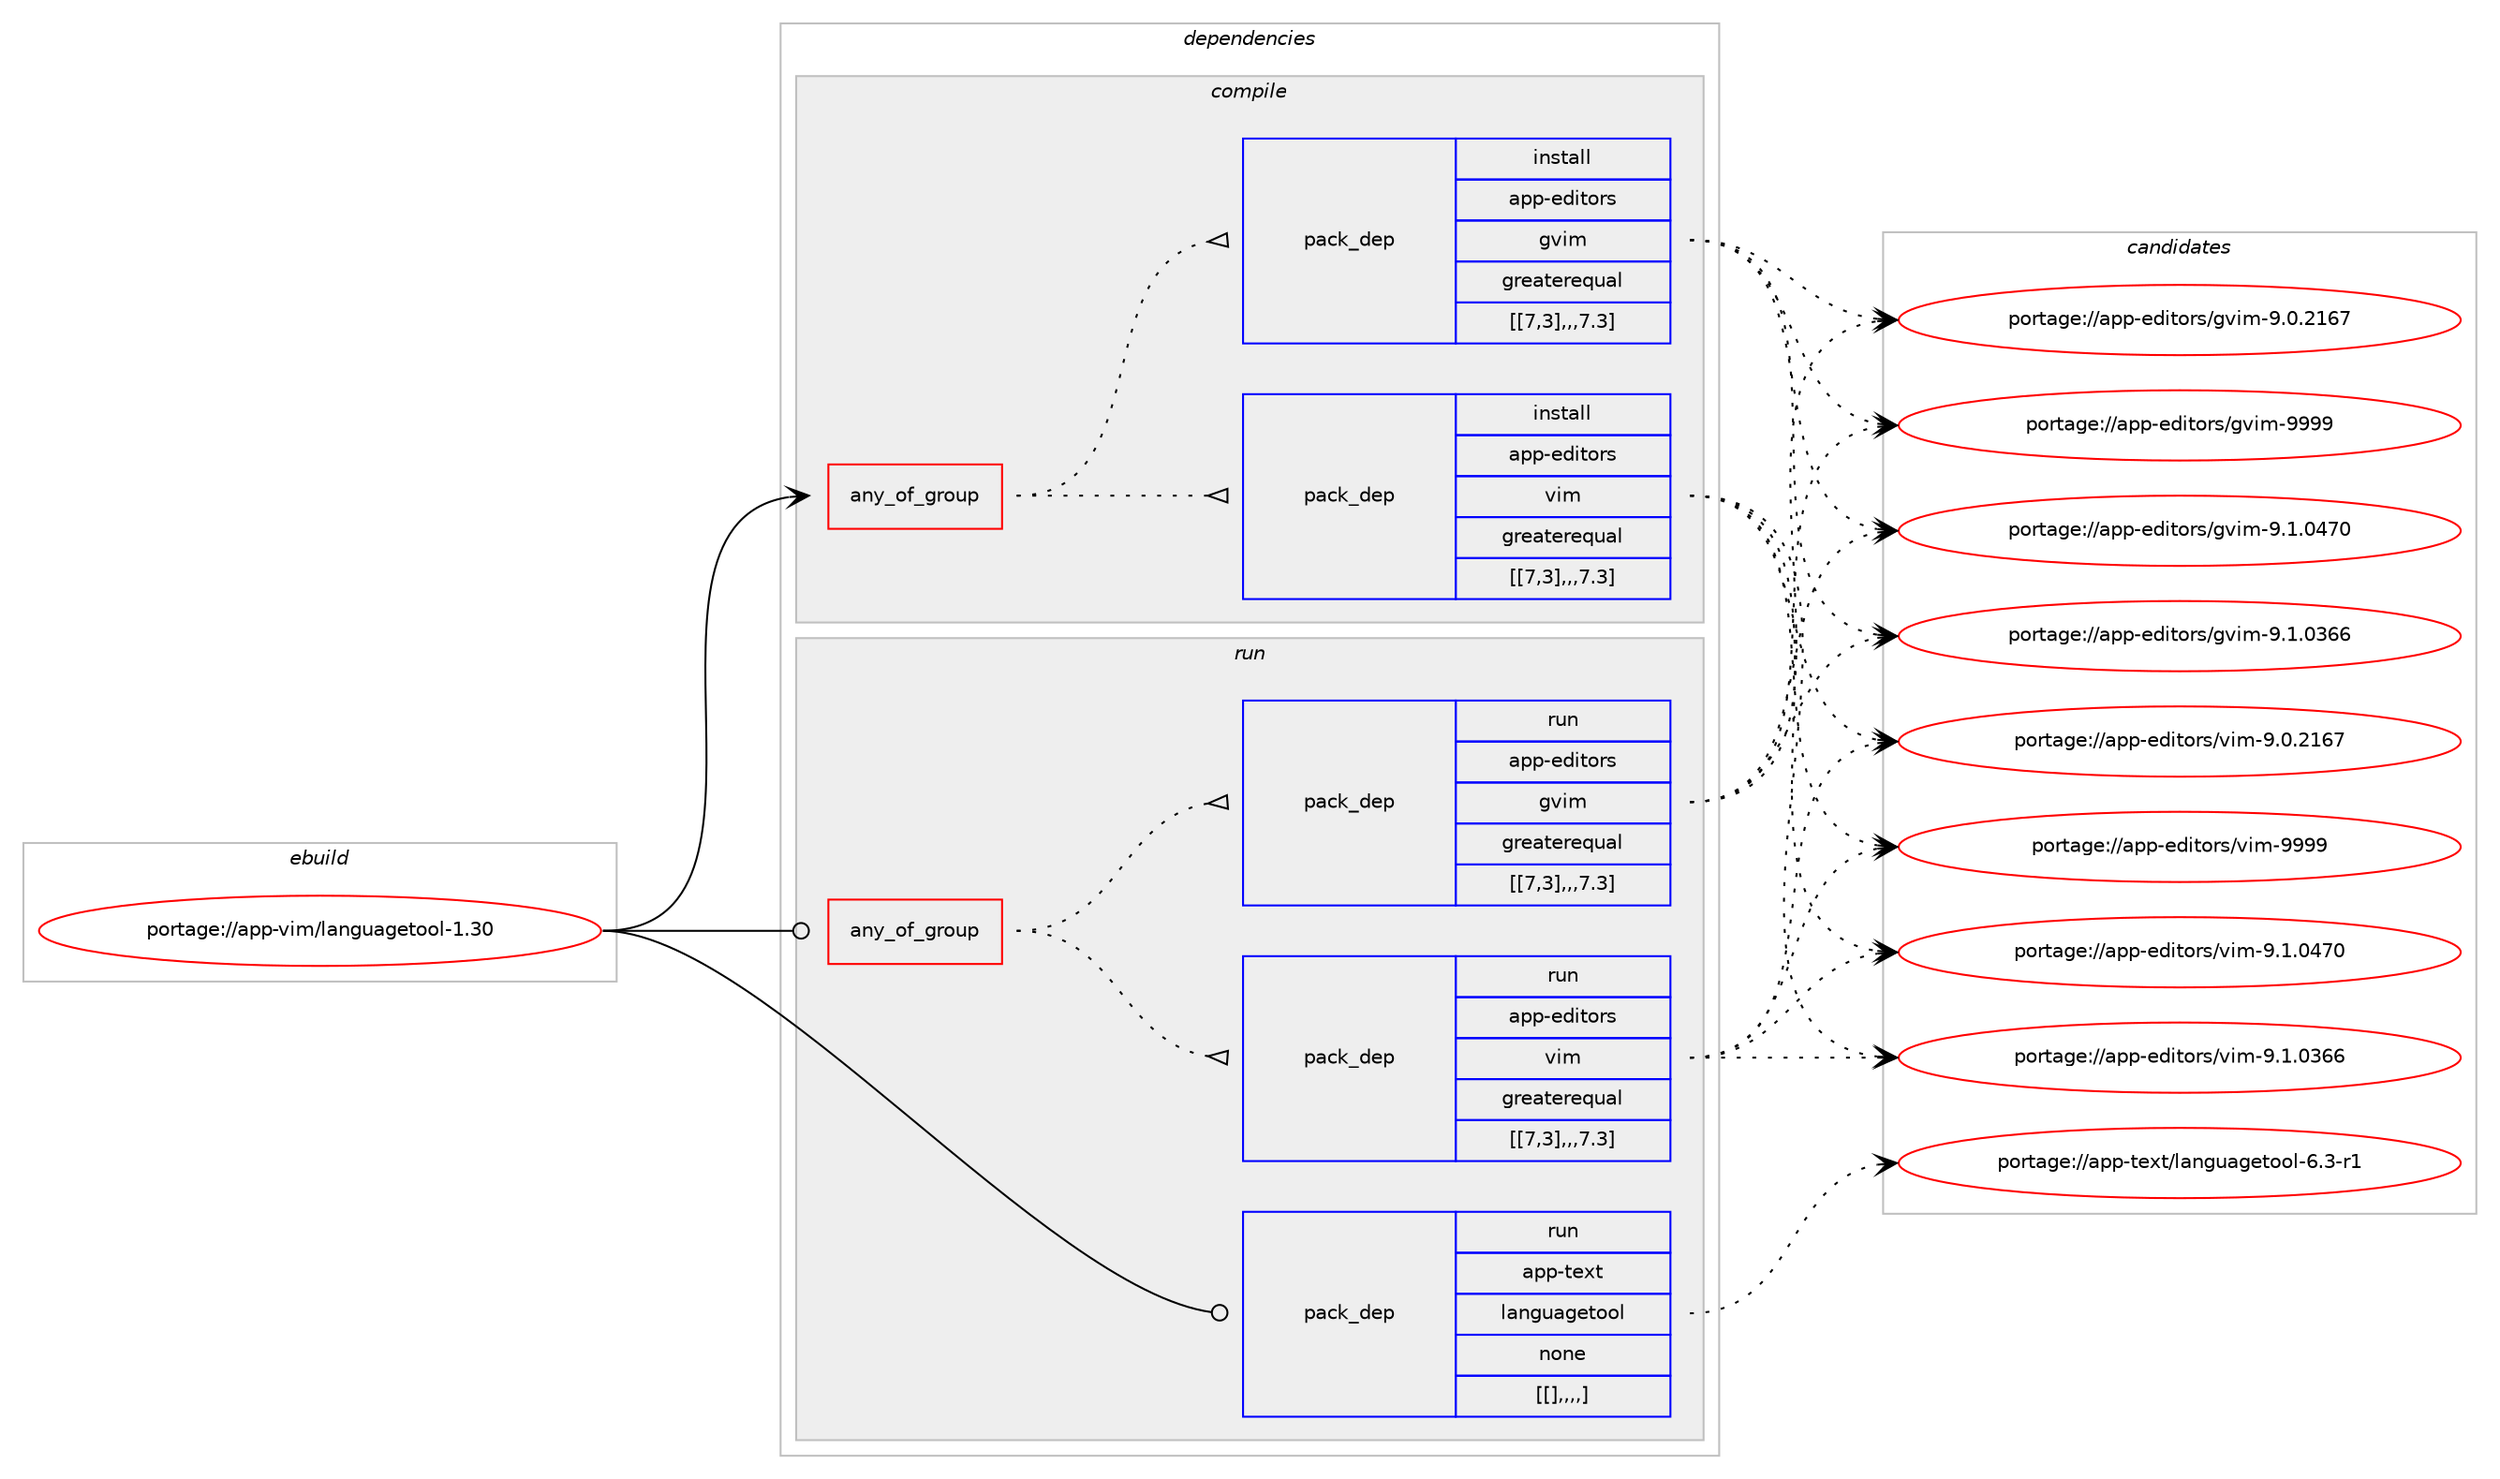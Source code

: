 digraph prolog {

# *************
# Graph options
# *************

newrank=true;
concentrate=true;
compound=true;
graph [rankdir=LR,fontname=Helvetica,fontsize=10,ranksep=1.5];#, ranksep=2.5, nodesep=0.2];
edge  [arrowhead=vee];
node  [fontname=Helvetica,fontsize=10];

# **********
# The ebuild
# **********

subgraph cluster_leftcol {
color=gray;
label=<<i>ebuild</i>>;
id [label="portage://app-vim/languagetool-1.30", color=red, width=4, href="../app-vim/languagetool-1.30.svg"];
}

# ****************
# The dependencies
# ****************

subgraph cluster_midcol {
color=gray;
label=<<i>dependencies</i>>;
subgraph cluster_compile {
fillcolor="#eeeeee";
style=filled;
label=<<i>compile</i>>;
subgraph any626 {
dependency61612 [label=<<TABLE BORDER="0" CELLBORDER="1" CELLSPACING="0" CELLPADDING="4"><TR><TD CELLPADDING="10">any_of_group</TD></TR></TABLE>>, shape=none, color=red];subgraph pack44451 {
dependency61613 [label=<<TABLE BORDER="0" CELLBORDER="1" CELLSPACING="0" CELLPADDING="4" WIDTH="220"><TR><TD ROWSPAN="6" CELLPADDING="30">pack_dep</TD></TR><TR><TD WIDTH="110">install</TD></TR><TR><TD>app-editors</TD></TR><TR><TD>vim</TD></TR><TR><TD>greaterequal</TD></TR><TR><TD>[[7,3],,,7.3]</TD></TR></TABLE>>, shape=none, color=blue];
}
dependency61612:e -> dependency61613:w [weight=20,style="dotted",arrowhead="oinv"];
subgraph pack44452 {
dependency61614 [label=<<TABLE BORDER="0" CELLBORDER="1" CELLSPACING="0" CELLPADDING="4" WIDTH="220"><TR><TD ROWSPAN="6" CELLPADDING="30">pack_dep</TD></TR><TR><TD WIDTH="110">install</TD></TR><TR><TD>app-editors</TD></TR><TR><TD>gvim</TD></TR><TR><TD>greaterequal</TD></TR><TR><TD>[[7,3],,,7.3]</TD></TR></TABLE>>, shape=none, color=blue];
}
dependency61612:e -> dependency61614:w [weight=20,style="dotted",arrowhead="oinv"];
}
id:e -> dependency61612:w [weight=20,style="solid",arrowhead="vee"];
}
subgraph cluster_compileandrun {
fillcolor="#eeeeee";
style=filled;
label=<<i>compile and run</i>>;
}
subgraph cluster_run {
fillcolor="#eeeeee";
style=filled;
label=<<i>run</i>>;
subgraph any627 {
dependency61615 [label=<<TABLE BORDER="0" CELLBORDER="1" CELLSPACING="0" CELLPADDING="4"><TR><TD CELLPADDING="10">any_of_group</TD></TR></TABLE>>, shape=none, color=red];subgraph pack44453 {
dependency61616 [label=<<TABLE BORDER="0" CELLBORDER="1" CELLSPACING="0" CELLPADDING="4" WIDTH="220"><TR><TD ROWSPAN="6" CELLPADDING="30">pack_dep</TD></TR><TR><TD WIDTH="110">run</TD></TR><TR><TD>app-editors</TD></TR><TR><TD>vim</TD></TR><TR><TD>greaterequal</TD></TR><TR><TD>[[7,3],,,7.3]</TD></TR></TABLE>>, shape=none, color=blue];
}
dependency61615:e -> dependency61616:w [weight=20,style="dotted",arrowhead="oinv"];
subgraph pack44454 {
dependency61617 [label=<<TABLE BORDER="0" CELLBORDER="1" CELLSPACING="0" CELLPADDING="4" WIDTH="220"><TR><TD ROWSPAN="6" CELLPADDING="30">pack_dep</TD></TR><TR><TD WIDTH="110">run</TD></TR><TR><TD>app-editors</TD></TR><TR><TD>gvim</TD></TR><TR><TD>greaterequal</TD></TR><TR><TD>[[7,3],,,7.3]</TD></TR></TABLE>>, shape=none, color=blue];
}
dependency61615:e -> dependency61617:w [weight=20,style="dotted",arrowhead="oinv"];
}
id:e -> dependency61615:w [weight=20,style="solid",arrowhead="odot"];
subgraph pack44455 {
dependency61618 [label=<<TABLE BORDER="0" CELLBORDER="1" CELLSPACING="0" CELLPADDING="4" WIDTH="220"><TR><TD ROWSPAN="6" CELLPADDING="30">pack_dep</TD></TR><TR><TD WIDTH="110">run</TD></TR><TR><TD>app-text</TD></TR><TR><TD>languagetool</TD></TR><TR><TD>none</TD></TR><TR><TD>[[],,,,]</TD></TR></TABLE>>, shape=none, color=blue];
}
id:e -> dependency61618:w [weight=20,style="solid",arrowhead="odot"];
}
}

# **************
# The candidates
# **************

subgraph cluster_choices {
rank=same;
color=gray;
label=<<i>candidates</i>>;

subgraph choice44451 {
color=black;
nodesep=1;
choice9711211245101100105116111114115471181051094557575757 [label="portage://app-editors/vim-9999", color=red, width=4,href="../app-editors/vim-9999.svg"];
choice971121124510110010511611111411547118105109455746494648525548 [label="portage://app-editors/vim-9.1.0470", color=red, width=4,href="../app-editors/vim-9.1.0470.svg"];
choice971121124510110010511611111411547118105109455746494648515454 [label="portage://app-editors/vim-9.1.0366", color=red, width=4,href="../app-editors/vim-9.1.0366.svg"];
choice971121124510110010511611111411547118105109455746484650495455 [label="portage://app-editors/vim-9.0.2167", color=red, width=4,href="../app-editors/vim-9.0.2167.svg"];
dependency61613:e -> choice9711211245101100105116111114115471181051094557575757:w [style=dotted,weight="100"];
dependency61613:e -> choice971121124510110010511611111411547118105109455746494648525548:w [style=dotted,weight="100"];
dependency61613:e -> choice971121124510110010511611111411547118105109455746494648515454:w [style=dotted,weight="100"];
dependency61613:e -> choice971121124510110010511611111411547118105109455746484650495455:w [style=dotted,weight="100"];
}
subgraph choice44452 {
color=black;
nodesep=1;
choice9711211245101100105116111114115471031181051094557575757 [label="portage://app-editors/gvim-9999", color=red, width=4,href="../app-editors/gvim-9999.svg"];
choice971121124510110010511611111411547103118105109455746494648525548 [label="portage://app-editors/gvim-9.1.0470", color=red, width=4,href="../app-editors/gvim-9.1.0470.svg"];
choice971121124510110010511611111411547103118105109455746494648515454 [label="portage://app-editors/gvim-9.1.0366", color=red, width=4,href="../app-editors/gvim-9.1.0366.svg"];
choice971121124510110010511611111411547103118105109455746484650495455 [label="portage://app-editors/gvim-9.0.2167", color=red, width=4,href="../app-editors/gvim-9.0.2167.svg"];
dependency61614:e -> choice9711211245101100105116111114115471031181051094557575757:w [style=dotted,weight="100"];
dependency61614:e -> choice971121124510110010511611111411547103118105109455746494648525548:w [style=dotted,weight="100"];
dependency61614:e -> choice971121124510110010511611111411547103118105109455746494648515454:w [style=dotted,weight="100"];
dependency61614:e -> choice971121124510110010511611111411547103118105109455746484650495455:w [style=dotted,weight="100"];
}
subgraph choice44453 {
color=black;
nodesep=1;
choice9711211245101100105116111114115471181051094557575757 [label="portage://app-editors/vim-9999", color=red, width=4,href="../app-editors/vim-9999.svg"];
choice971121124510110010511611111411547118105109455746494648525548 [label="portage://app-editors/vim-9.1.0470", color=red, width=4,href="../app-editors/vim-9.1.0470.svg"];
choice971121124510110010511611111411547118105109455746494648515454 [label="portage://app-editors/vim-9.1.0366", color=red, width=4,href="../app-editors/vim-9.1.0366.svg"];
choice971121124510110010511611111411547118105109455746484650495455 [label="portage://app-editors/vim-9.0.2167", color=red, width=4,href="../app-editors/vim-9.0.2167.svg"];
dependency61616:e -> choice9711211245101100105116111114115471181051094557575757:w [style=dotted,weight="100"];
dependency61616:e -> choice971121124510110010511611111411547118105109455746494648525548:w [style=dotted,weight="100"];
dependency61616:e -> choice971121124510110010511611111411547118105109455746494648515454:w [style=dotted,weight="100"];
dependency61616:e -> choice971121124510110010511611111411547118105109455746484650495455:w [style=dotted,weight="100"];
}
subgraph choice44454 {
color=black;
nodesep=1;
choice9711211245101100105116111114115471031181051094557575757 [label="portage://app-editors/gvim-9999", color=red, width=4,href="../app-editors/gvim-9999.svg"];
choice971121124510110010511611111411547103118105109455746494648525548 [label="portage://app-editors/gvim-9.1.0470", color=red, width=4,href="../app-editors/gvim-9.1.0470.svg"];
choice971121124510110010511611111411547103118105109455746494648515454 [label="portage://app-editors/gvim-9.1.0366", color=red, width=4,href="../app-editors/gvim-9.1.0366.svg"];
choice971121124510110010511611111411547103118105109455746484650495455 [label="portage://app-editors/gvim-9.0.2167", color=red, width=4,href="../app-editors/gvim-9.0.2167.svg"];
dependency61617:e -> choice9711211245101100105116111114115471031181051094557575757:w [style=dotted,weight="100"];
dependency61617:e -> choice971121124510110010511611111411547103118105109455746494648525548:w [style=dotted,weight="100"];
dependency61617:e -> choice971121124510110010511611111411547103118105109455746494648515454:w [style=dotted,weight="100"];
dependency61617:e -> choice971121124510110010511611111411547103118105109455746484650495455:w [style=dotted,weight="100"];
}
subgraph choice44455 {
color=black;
nodesep=1;
choice9711211245116101120116471089711010311797103101116111111108455446514511449 [label="portage://app-text/languagetool-6.3-r1", color=red, width=4,href="../app-text/languagetool-6.3-r1.svg"];
dependency61618:e -> choice9711211245116101120116471089711010311797103101116111111108455446514511449:w [style=dotted,weight="100"];
}
}

}
